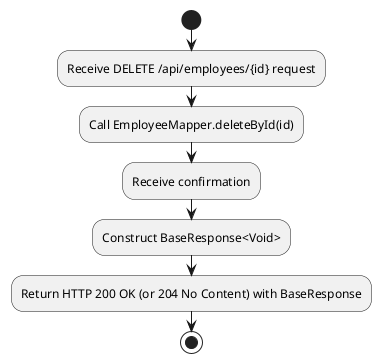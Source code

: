 @startuml
start
:Receive DELETE /api/employees/{id} request;
:Call EmployeeMapper.deleteById(id);
:Receive confirmation;
:Construct BaseResponse<Void>;
:Return HTTP 200 OK (or 204 No Content) with BaseResponse;
stop
@enduml
